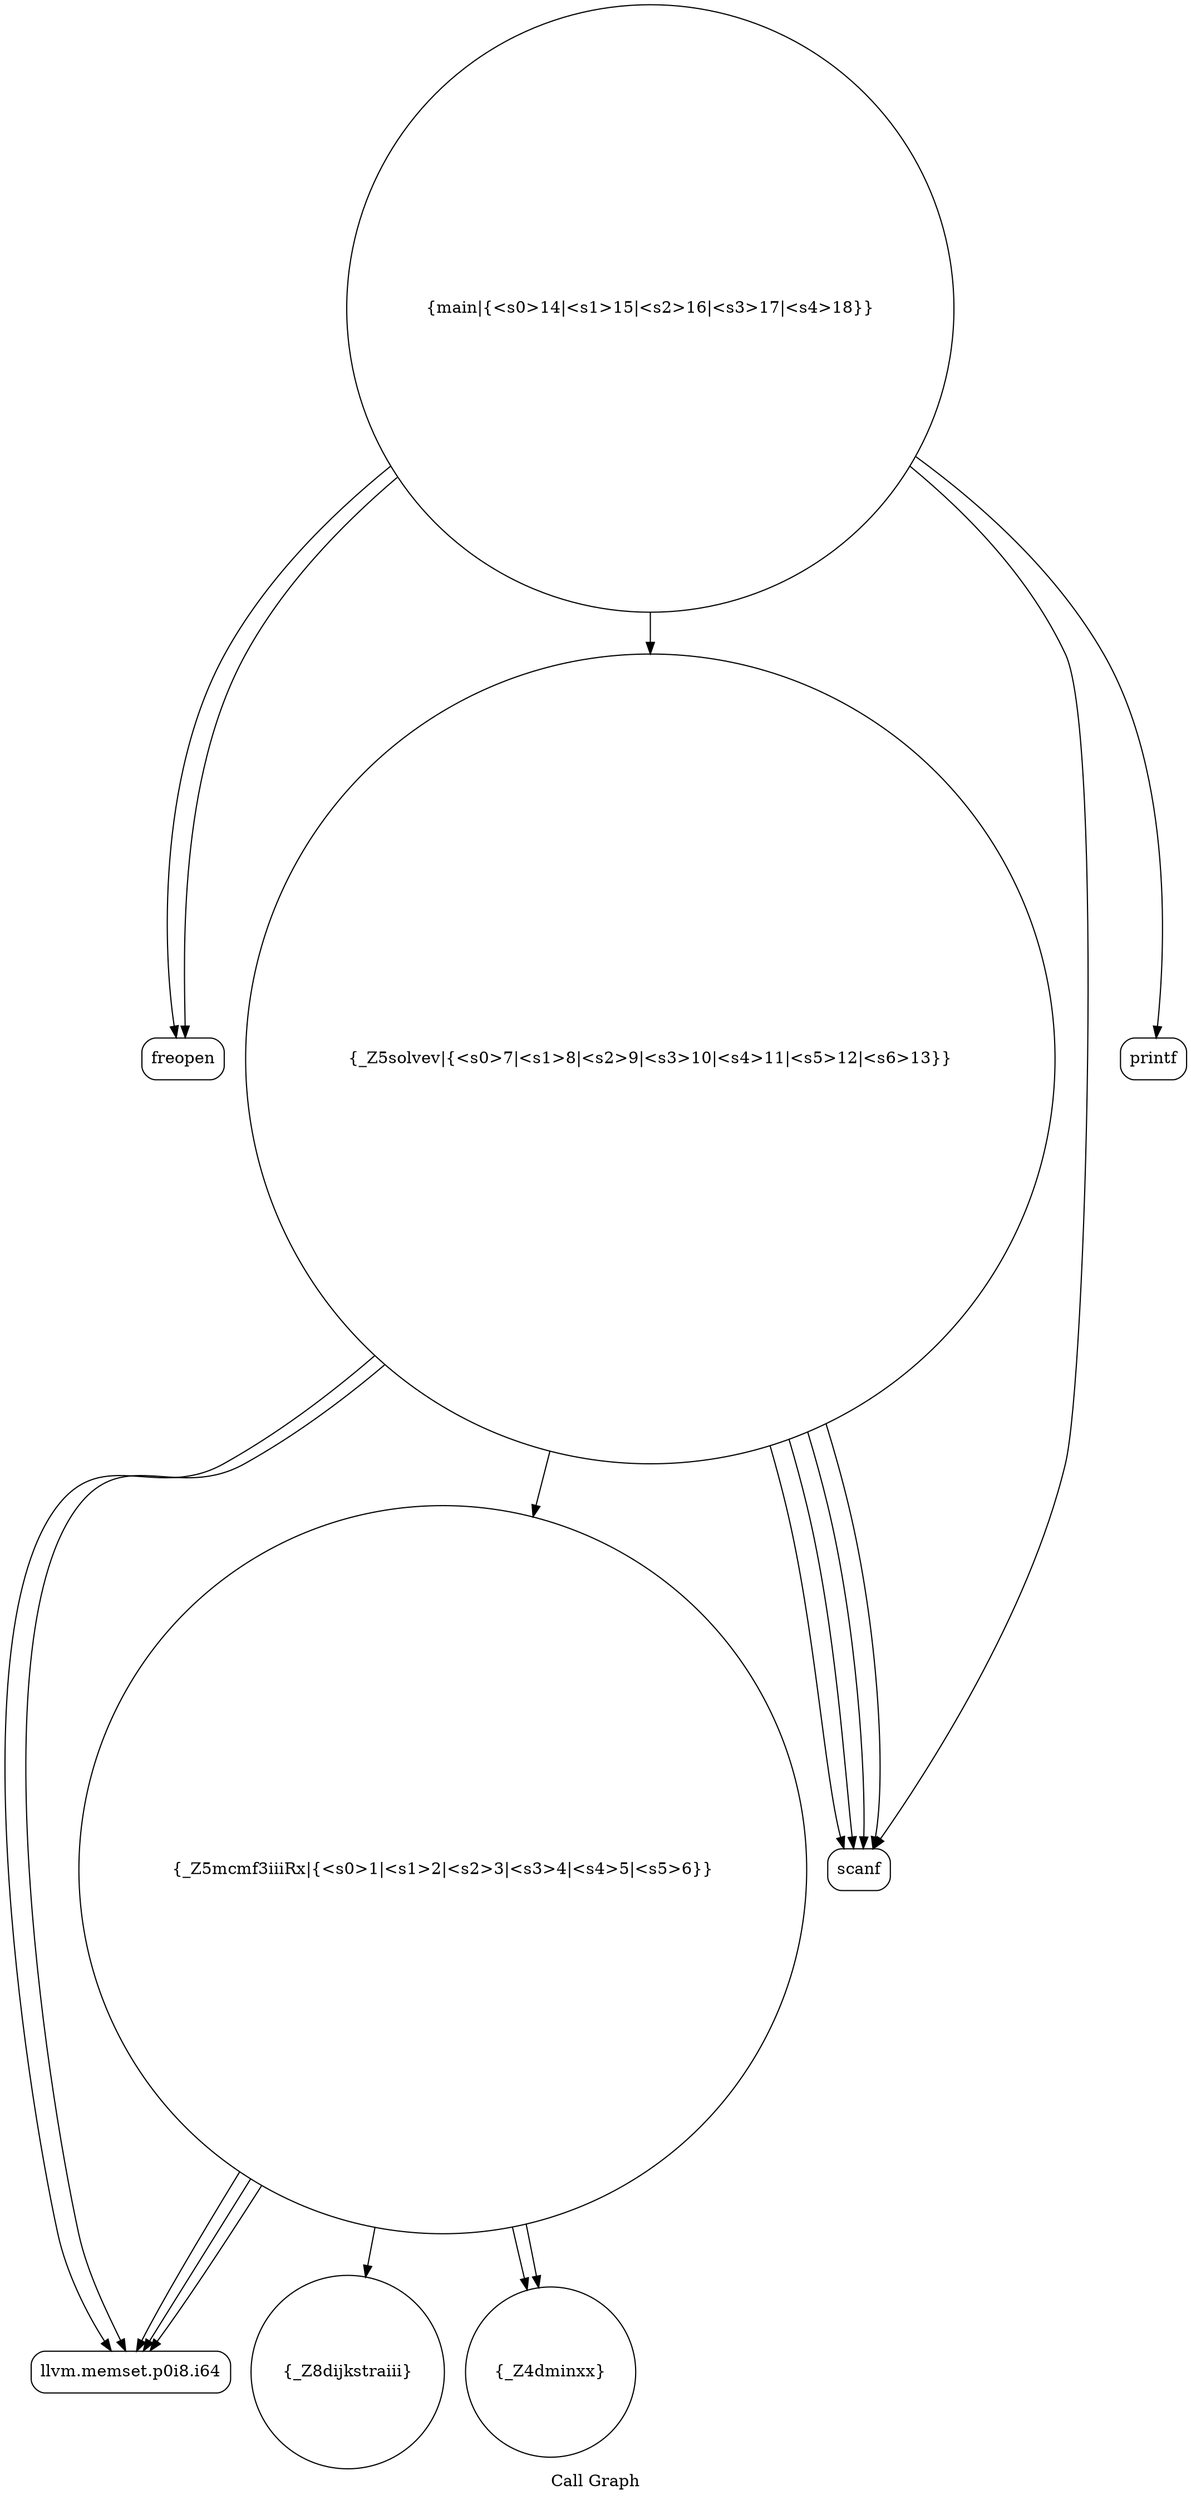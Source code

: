 digraph "Call Graph" {
	label="Call Graph";

	Node0x55f39cb0e270 [shape=record,shape=circle,label="{_Z8dijkstraiii}"];
	Node0x55f39cb0ea00 [shape=record,shape=Mrecord,label="{freopen}"];
	Node0x55f39cb0e780 [shape=record,shape=circle,label="{_Z5mcmf3iiiRx|{<s0>1|<s1>2|<s2>3|<s3>4|<s4>5|<s5>6}}"];
	Node0x55f39cb0e780:s0 -> Node0x55f39cb0e800[color=black];
	Node0x55f39cb0e780:s1 -> Node0x55f39cb0e800[color=black];
	Node0x55f39cb0e780:s2 -> Node0x55f39cb0e800[color=black];
	Node0x55f39cb0e780:s3 -> Node0x55f39cb0e270[color=black];
	Node0x55f39cb0e780:s4 -> Node0x55f39cb0e700[color=black];
	Node0x55f39cb0e780:s5 -> Node0x55f39cb0e700[color=black];
	Node0x55f39cb0e880 [shape=record,shape=circle,label="{_Z5solvev|{<s0>7|<s1>8|<s2>9|<s3>10|<s4>11|<s5>12|<s6>13}}"];
	Node0x55f39cb0e880:s0 -> Node0x55f39cb0e900[color=black];
	Node0x55f39cb0e880:s1 -> Node0x55f39cb0e800[color=black];
	Node0x55f39cb0e880:s2 -> Node0x55f39cb0e800[color=black];
	Node0x55f39cb0e880:s3 -> Node0x55f39cb0e900[color=black];
	Node0x55f39cb0e880:s4 -> Node0x55f39cb0e900[color=black];
	Node0x55f39cb0e880:s5 -> Node0x55f39cb0e900[color=black];
	Node0x55f39cb0e880:s6 -> Node0x55f39cb0e780[color=black];
	Node0x55f39cb0e980 [shape=record,shape=circle,label="{main|{<s0>14|<s1>15|<s2>16|<s3>17|<s4>18}}"];
	Node0x55f39cb0e980:s0 -> Node0x55f39cb0ea00[color=black];
	Node0x55f39cb0e980:s1 -> Node0x55f39cb0ea00[color=black];
	Node0x55f39cb0e980:s2 -> Node0x55f39cb0e900[color=black];
	Node0x55f39cb0e980:s3 -> Node0x55f39cb0e880[color=black];
	Node0x55f39cb0e980:s4 -> Node0x55f39cb0ea80[color=black];
	Node0x55f39cb0e700 [shape=record,shape=circle,label="{_Z4dminxx}"];
	Node0x55f39cb0ea80 [shape=record,shape=Mrecord,label="{printf}"];
	Node0x55f39cb0e800 [shape=record,shape=Mrecord,label="{llvm.memset.p0i8.i64}"];
	Node0x55f39cb0e900 [shape=record,shape=Mrecord,label="{scanf}"];
}
